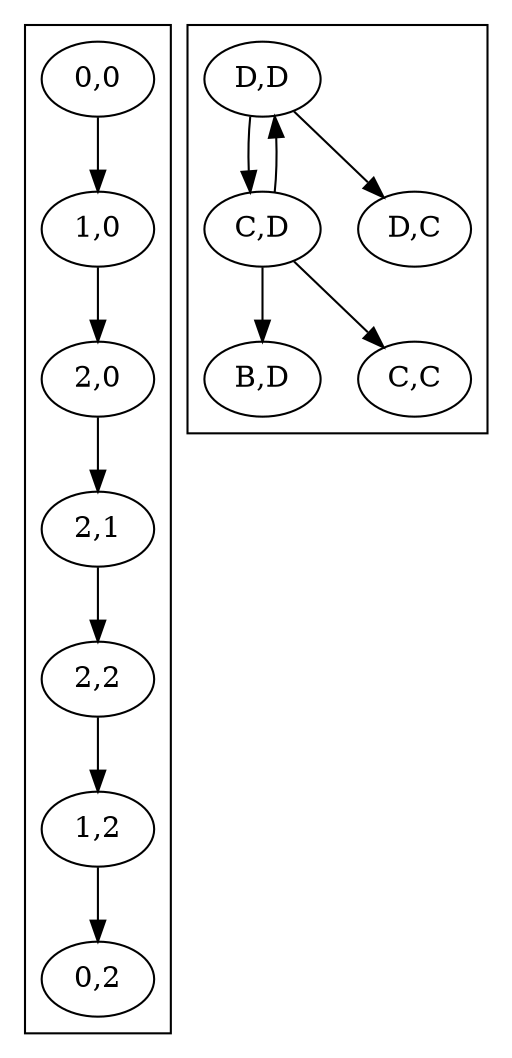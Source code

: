 #dot -Tpng do.dot -o do.png

digraph loa {
	subgraph cluster_naame {
		"0,0" -> "1,0";
		"1,0" -> "2,0";
		"2,0" -> "2,1";
		"2,1" -> "2,2";
		"2,2" -> "1,2";
		"1,2" -> "0,2";
	}

	subgraph cluster_name {
		"D,D" -> "C,D","D,C";
		"C,D" -> "D,D","B,D","C,C";
	}
}